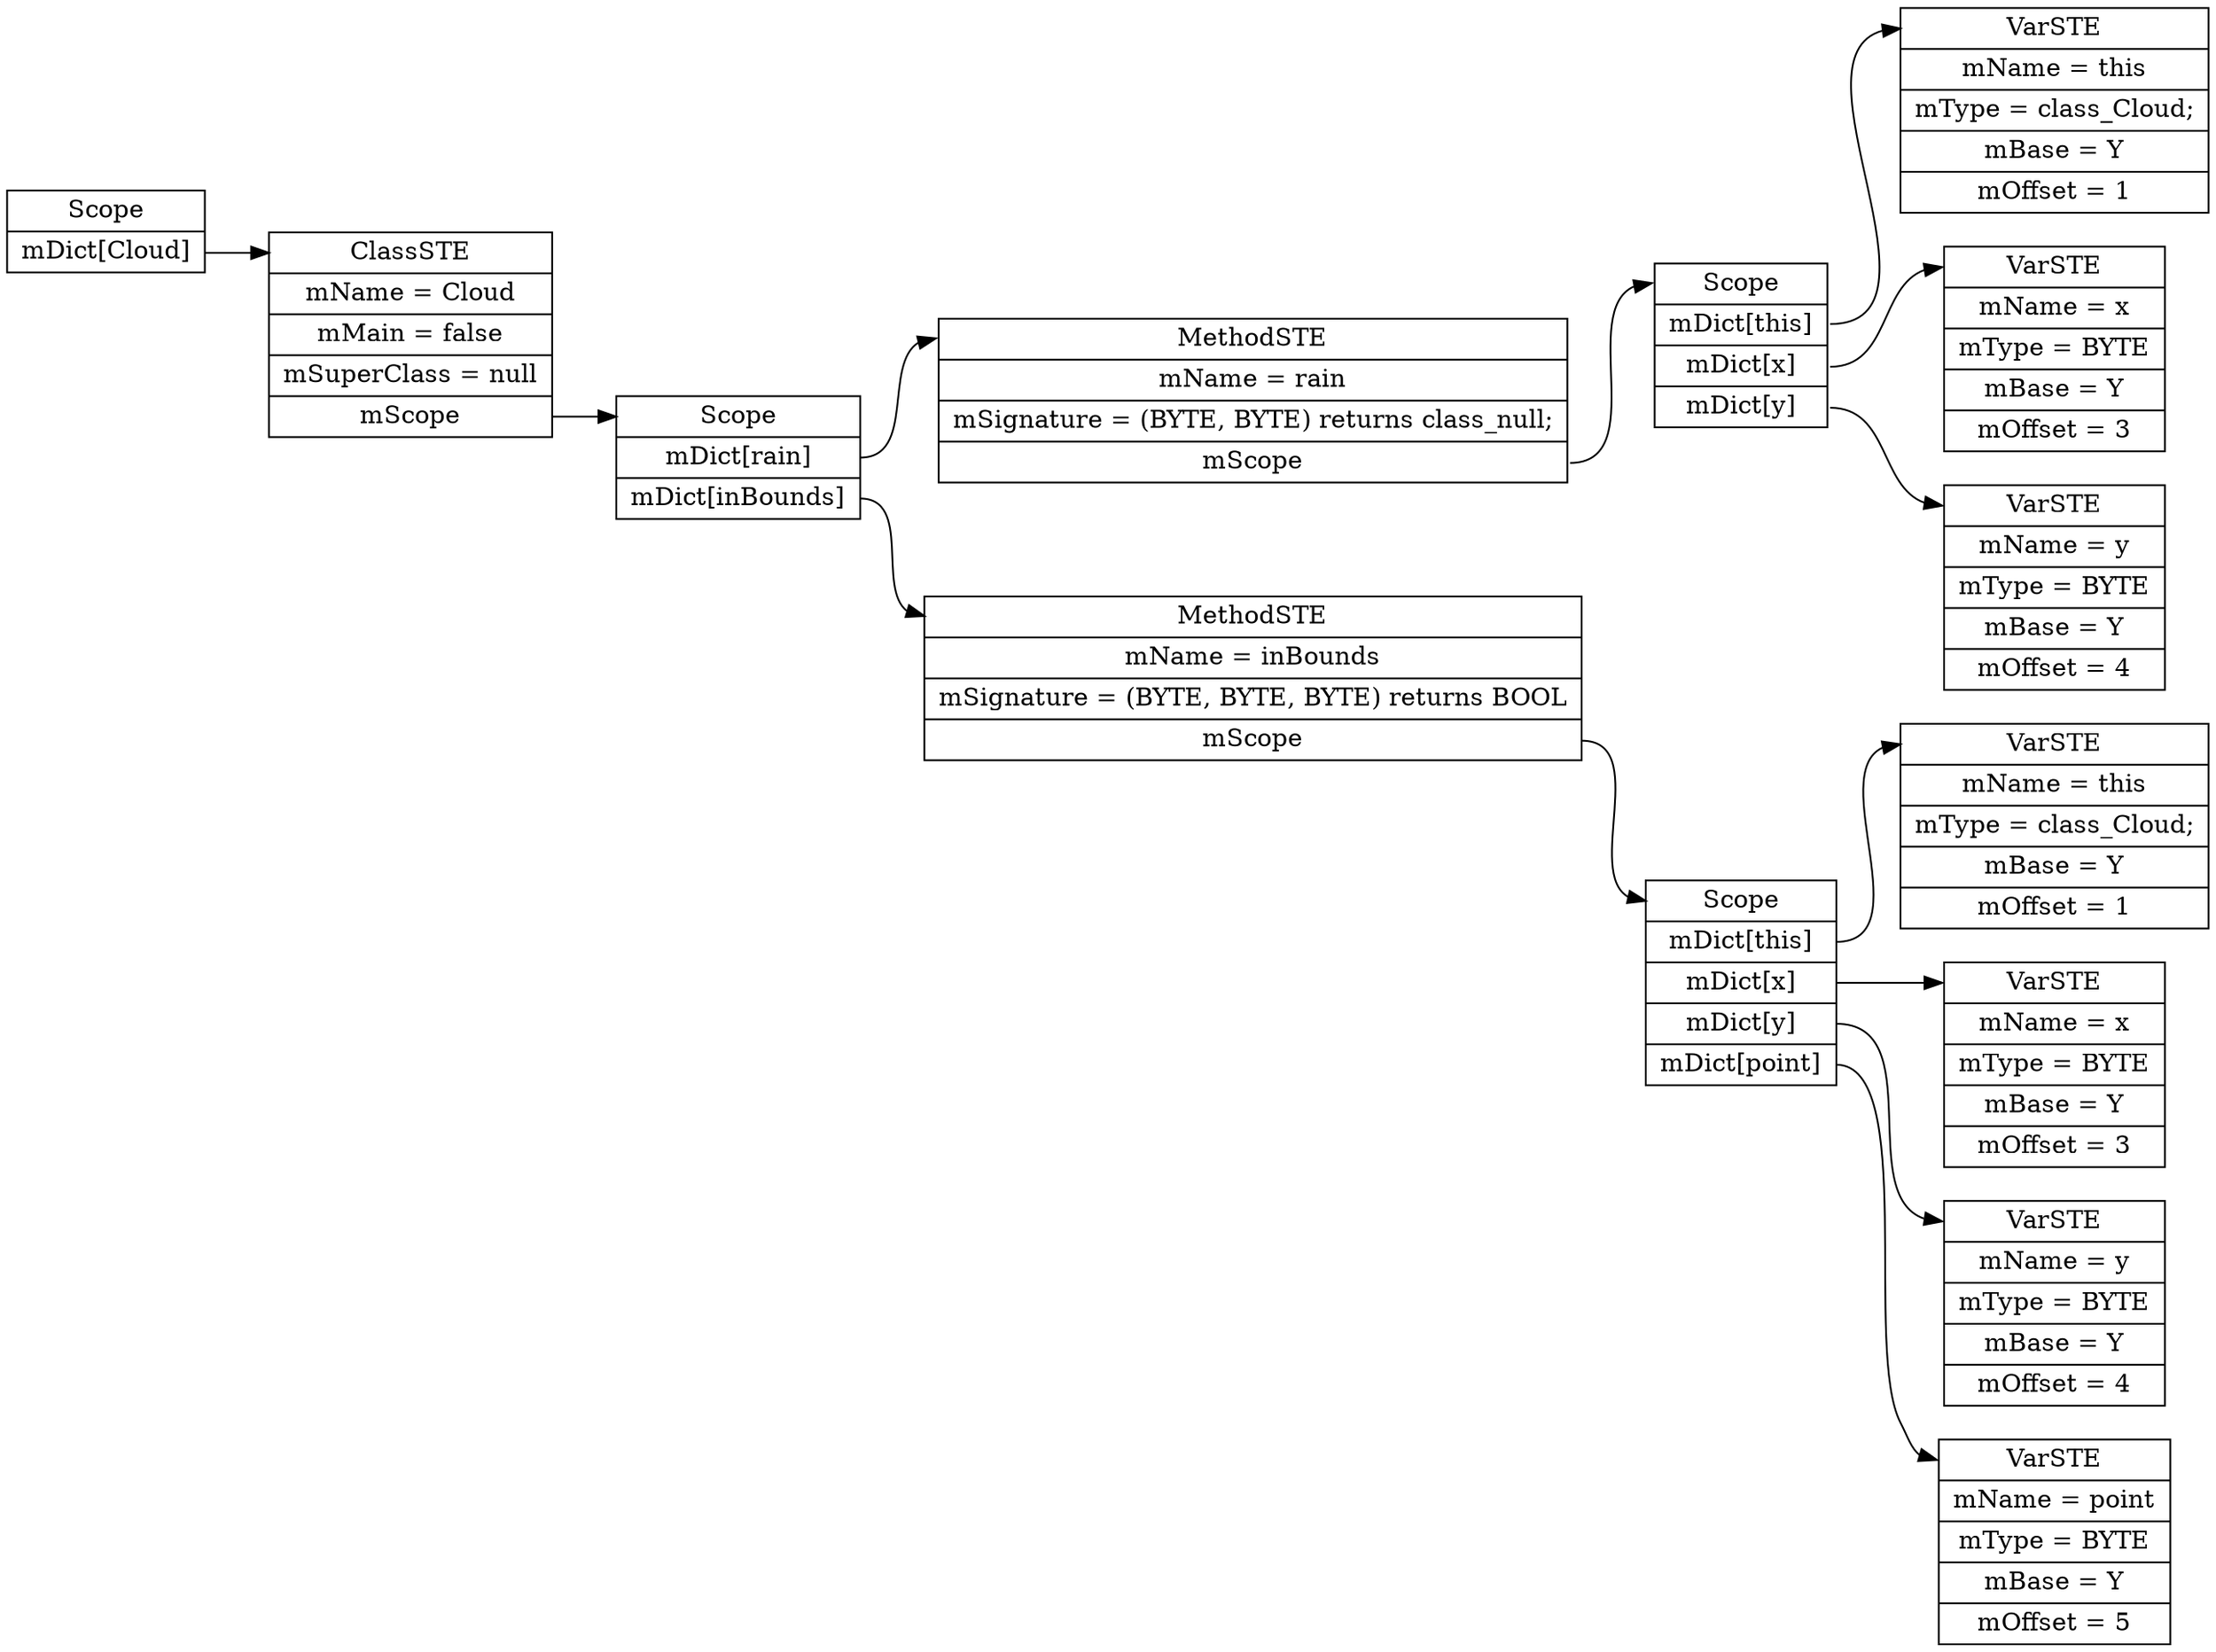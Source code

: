 digraph SymTable {
	graph [rankdir="LR"];
	node [shape=record];
	0 [label=" <f0> Scope | <f1> mDict\[Cloud\] "];
	0:<f1> -> 1:<f0>;
	1 [label=" <f0> ClassSTE | <f1> mName = Cloud| <f2> mMain = false| <f3> mSuperClass = null| <f4> mScope "];
	1:<f4> -> 2:<f0>;
	2 [label=" <f0> Scope | <f1> mDict\[rain\] | <f2> mDict\[inBounds\] "];
	2:<f1> -> 3:<f0>;
	3 [label=" <f0> MethodSTE | <f1> mName = rain| <f2> mSignature = (BYTE, BYTE) returns class_null;| <f3> mScope "];
	3:<f3> -> 4:<f0>;
	4 [label=" <f0> Scope | <f1> mDict\[this\] | <f2> mDict\[x\] | <f3> mDict\[y\] "];
	4:<f1> -> 5:<f0>;
	5 [label=" <f0> VarSTE | <f1> mName = this| <f2> mType = class_Cloud;| <f3> mBase = Y| <f4> mOffset = 1"];
	4:<f2> -> 6:<f0>;
	6 [label=" <f0> VarSTE | <f1> mName = x| <f2> mType = BYTE| <f3> mBase = Y| <f4> mOffset = 3"];
	4:<f3> -> 7:<f0>;
	7 [label=" <f0> VarSTE | <f1> mName = y| <f2> mType = BYTE| <f3> mBase = Y| <f4> mOffset = 4"];
	2:<f2> -> 8:<f0>;
	8 [label=" <f0> MethodSTE | <f1> mName = inBounds| <f2> mSignature = (BYTE, BYTE, BYTE) returns BOOL| <f3> mScope "];
	8:<f3> -> 9:<f0>;
	9 [label=" <f0> Scope | <f1> mDict\[this\] | <f2> mDict\[x\] | <f3> mDict\[y\] | <f4> mDict\[point\] "];
	9:<f1> -> 10:<f0>;
	10 [label=" <f0> VarSTE | <f1> mName = this| <f2> mType = class_Cloud;| <f3> mBase = Y| <f4> mOffset = 1"];
	9:<f2> -> 11:<f0>;
	11 [label=" <f0> VarSTE | <f1> mName = x| <f2> mType = BYTE| <f3> mBase = Y| <f4> mOffset = 3"];
	9:<f3> -> 12:<f0>;
	12 [label=" <f0> VarSTE | <f1> mName = y| <f2> mType = BYTE| <f3> mBase = Y| <f4> mOffset = 4"];
	9:<f4> -> 13:<f0>;
	13 [label=" <f0> VarSTE | <f1> mName = point| <f2> mType = BYTE| <f3> mBase = Y| <f4> mOffset = 5"];
}
